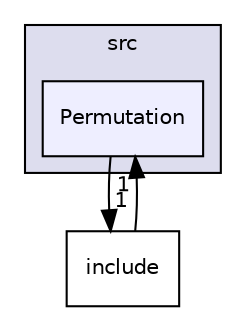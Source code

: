 digraph "src/Permutation" {
  compound=true
  node [ fontsize="10", fontname="Helvetica"];
  edge [ labelfontsize="10", labelfontname="Helvetica"];
  subgraph clusterdir_68267d1309a1af8e8297ef4c3efbcdba {
    graph [ bgcolor="#ddddee", pencolor="black", label="src" fontname="Helvetica", fontsize="10", URL="dir_68267d1309a1af8e8297ef4c3efbcdba.html"]
  dir_009a17f6745cd801639d3511c02ca8d1 [shape=box, label="Permutation", style="filled", fillcolor="#eeeeff", pencolor="black", URL="dir_009a17f6745cd801639d3511c02ca8d1.html"];
  }
  dir_d44c64559bbebec7f509842c48db8b23 [shape=box label="include" URL="dir_d44c64559bbebec7f509842c48db8b23.html"];
  dir_009a17f6745cd801639d3511c02ca8d1->dir_d44c64559bbebec7f509842c48db8b23 [headlabel="1", labeldistance=1.5 headhref="dir_000008_000000.html"];
  dir_d44c64559bbebec7f509842c48db8b23->dir_009a17f6745cd801639d3511c02ca8d1 [headlabel="1", labeldistance=1.5 headhref="dir_000000_000008.html"];
}
